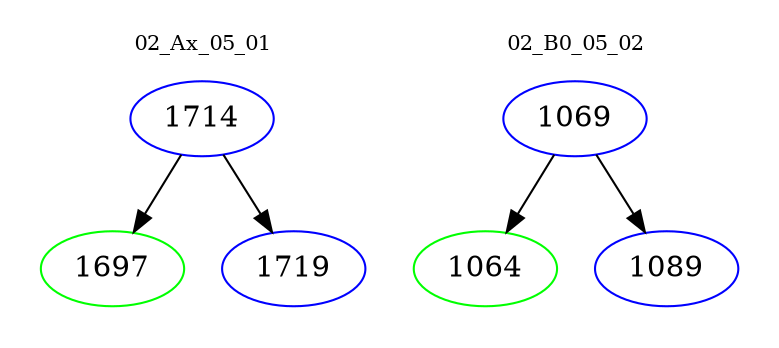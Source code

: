 digraph{
subgraph cluster_0 {
color = white
label = "02_Ax_05_01";
fontsize=10;
T0_1714 [label="1714", color="blue"]
T0_1714 -> T0_1697 [color="black"]
T0_1697 [label="1697", color="green"]
T0_1714 -> T0_1719 [color="black"]
T0_1719 [label="1719", color="blue"]
}
subgraph cluster_1 {
color = white
label = "02_B0_05_02";
fontsize=10;
T1_1069 [label="1069", color="blue"]
T1_1069 -> T1_1064 [color="black"]
T1_1064 [label="1064", color="green"]
T1_1069 -> T1_1089 [color="black"]
T1_1089 [label="1089", color="blue"]
}
}
